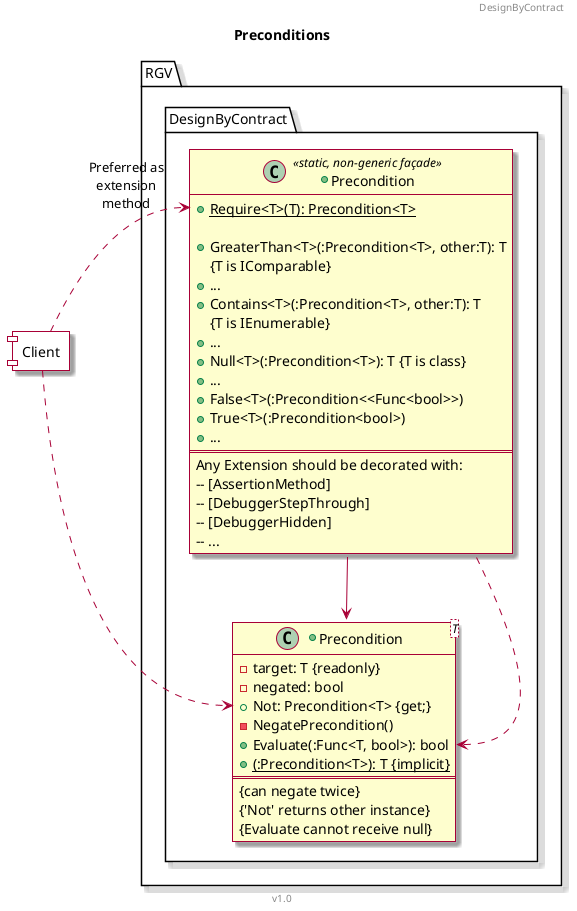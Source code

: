 ﻿@startuml
'''''''''''''
skin rose
allowmixing
skinparam componentstyle uml1
'''''''''''''
title Preconditions
header DesignByContract
footer v1.0

component Client #white

package RGV.DesignByContract{
+class "Precondition" as Guard <<static, non-generic façade>>{
    +{static}Require<T>(T): Precondition<T>
    
    +GreaterThan<T>(:Precondition<T>, other:T): T
        {T is IComparable}
    +{method}...
    +Contains<T>(:Precondition<T>, other:T): T
        {T is IEnumerable}
    +{method}...
    +Null<T>(:Precondition<T>): T {T is class}
    +{method}...
    +False<T>(:Precondition<<Func<bool>>)
    +True<T>(:Precondition<bool>)
    +{method}...
    ==
    Any Extension should be decorated with:
        -- [AssertionMethod]
        -- [DebuggerStepThrough]
        -- [DebuggerHidden]
        -- ...
}

+class Precondition<T>{
    -target: T {readonly}
    -negated: bool
    +Not: Precondition<T> {get;}
    -NegatePrecondition()
    +Evaluate(:Func<T, bool>): bool
    +{static}(:Precondition<T>): T {implicit}
    ==
    {can negate twice}
    {'Not' returns other instance}
    {Evaluate cannot receive null}
}
}
'''''''''''''

Guard --> Precondition
Guard ..> Precondition::Evaluate
Client .r.> Guard::Require : Preferred as\nextension\nmethod
Client ..> Precondition::Not

'''''''''''''

@enduml
